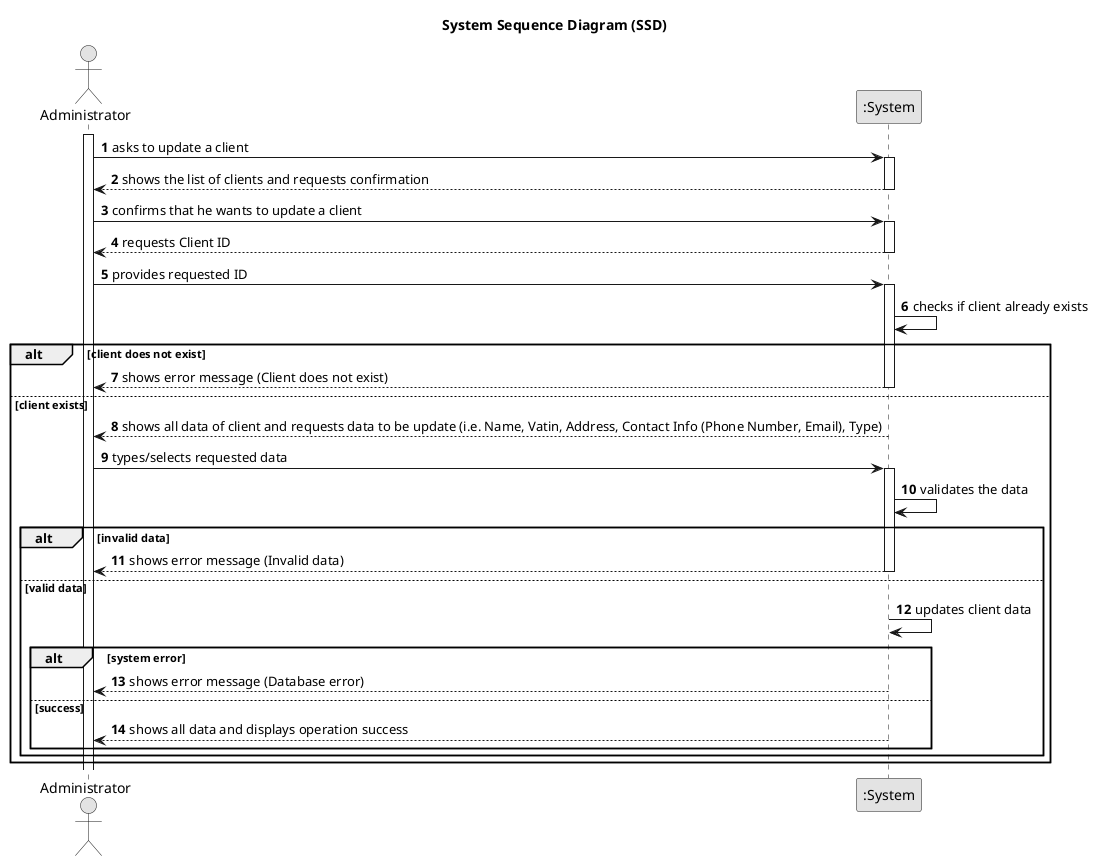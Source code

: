 @startuml
skinparam monochrome true
skinparam packageStyle rectangle
skinparam shadowing false

title System Sequence Diagram (SSD)

autonumber

actor "Administrator" as ADM
participant ":System" as System

activate ADM

    ADM -> System : asks to update a client
    activate System

        System --> ADM : shows the list of clients and requests confirmation
    deactivate System

    ADM -> System : confirms that he wants to update a client
    activate System

        System --> ADM : requests Client ID
    deactivate System

    ADM -> System : provides requested ID
    activate System

        System -> System : checks if client already exists
        alt client does not exist
            System --> ADM : shows error message (Client does not exist)
        deactivate System
        else client exists

        System --> ADM : shows all data of client and requests data to be update (i.e. Name, Vatin, Address, Contact Info (Phone Number, Email), Type)
    deactivate System

    ADM -> System : types/selects requested data
    activate System

        System -> System : validates the data
        alt invalid data
            System --> ADM : shows error message (Invalid data)
            deactivate System
        else valid data
                System -> System : updates client data
                alt system error
                    System --> ADM : shows error message (Database error)
                    deactivate System
                else success
                    System --> ADM : shows all data and displays operation success
                    deactivate System
                end
            end
        end
@enduml
